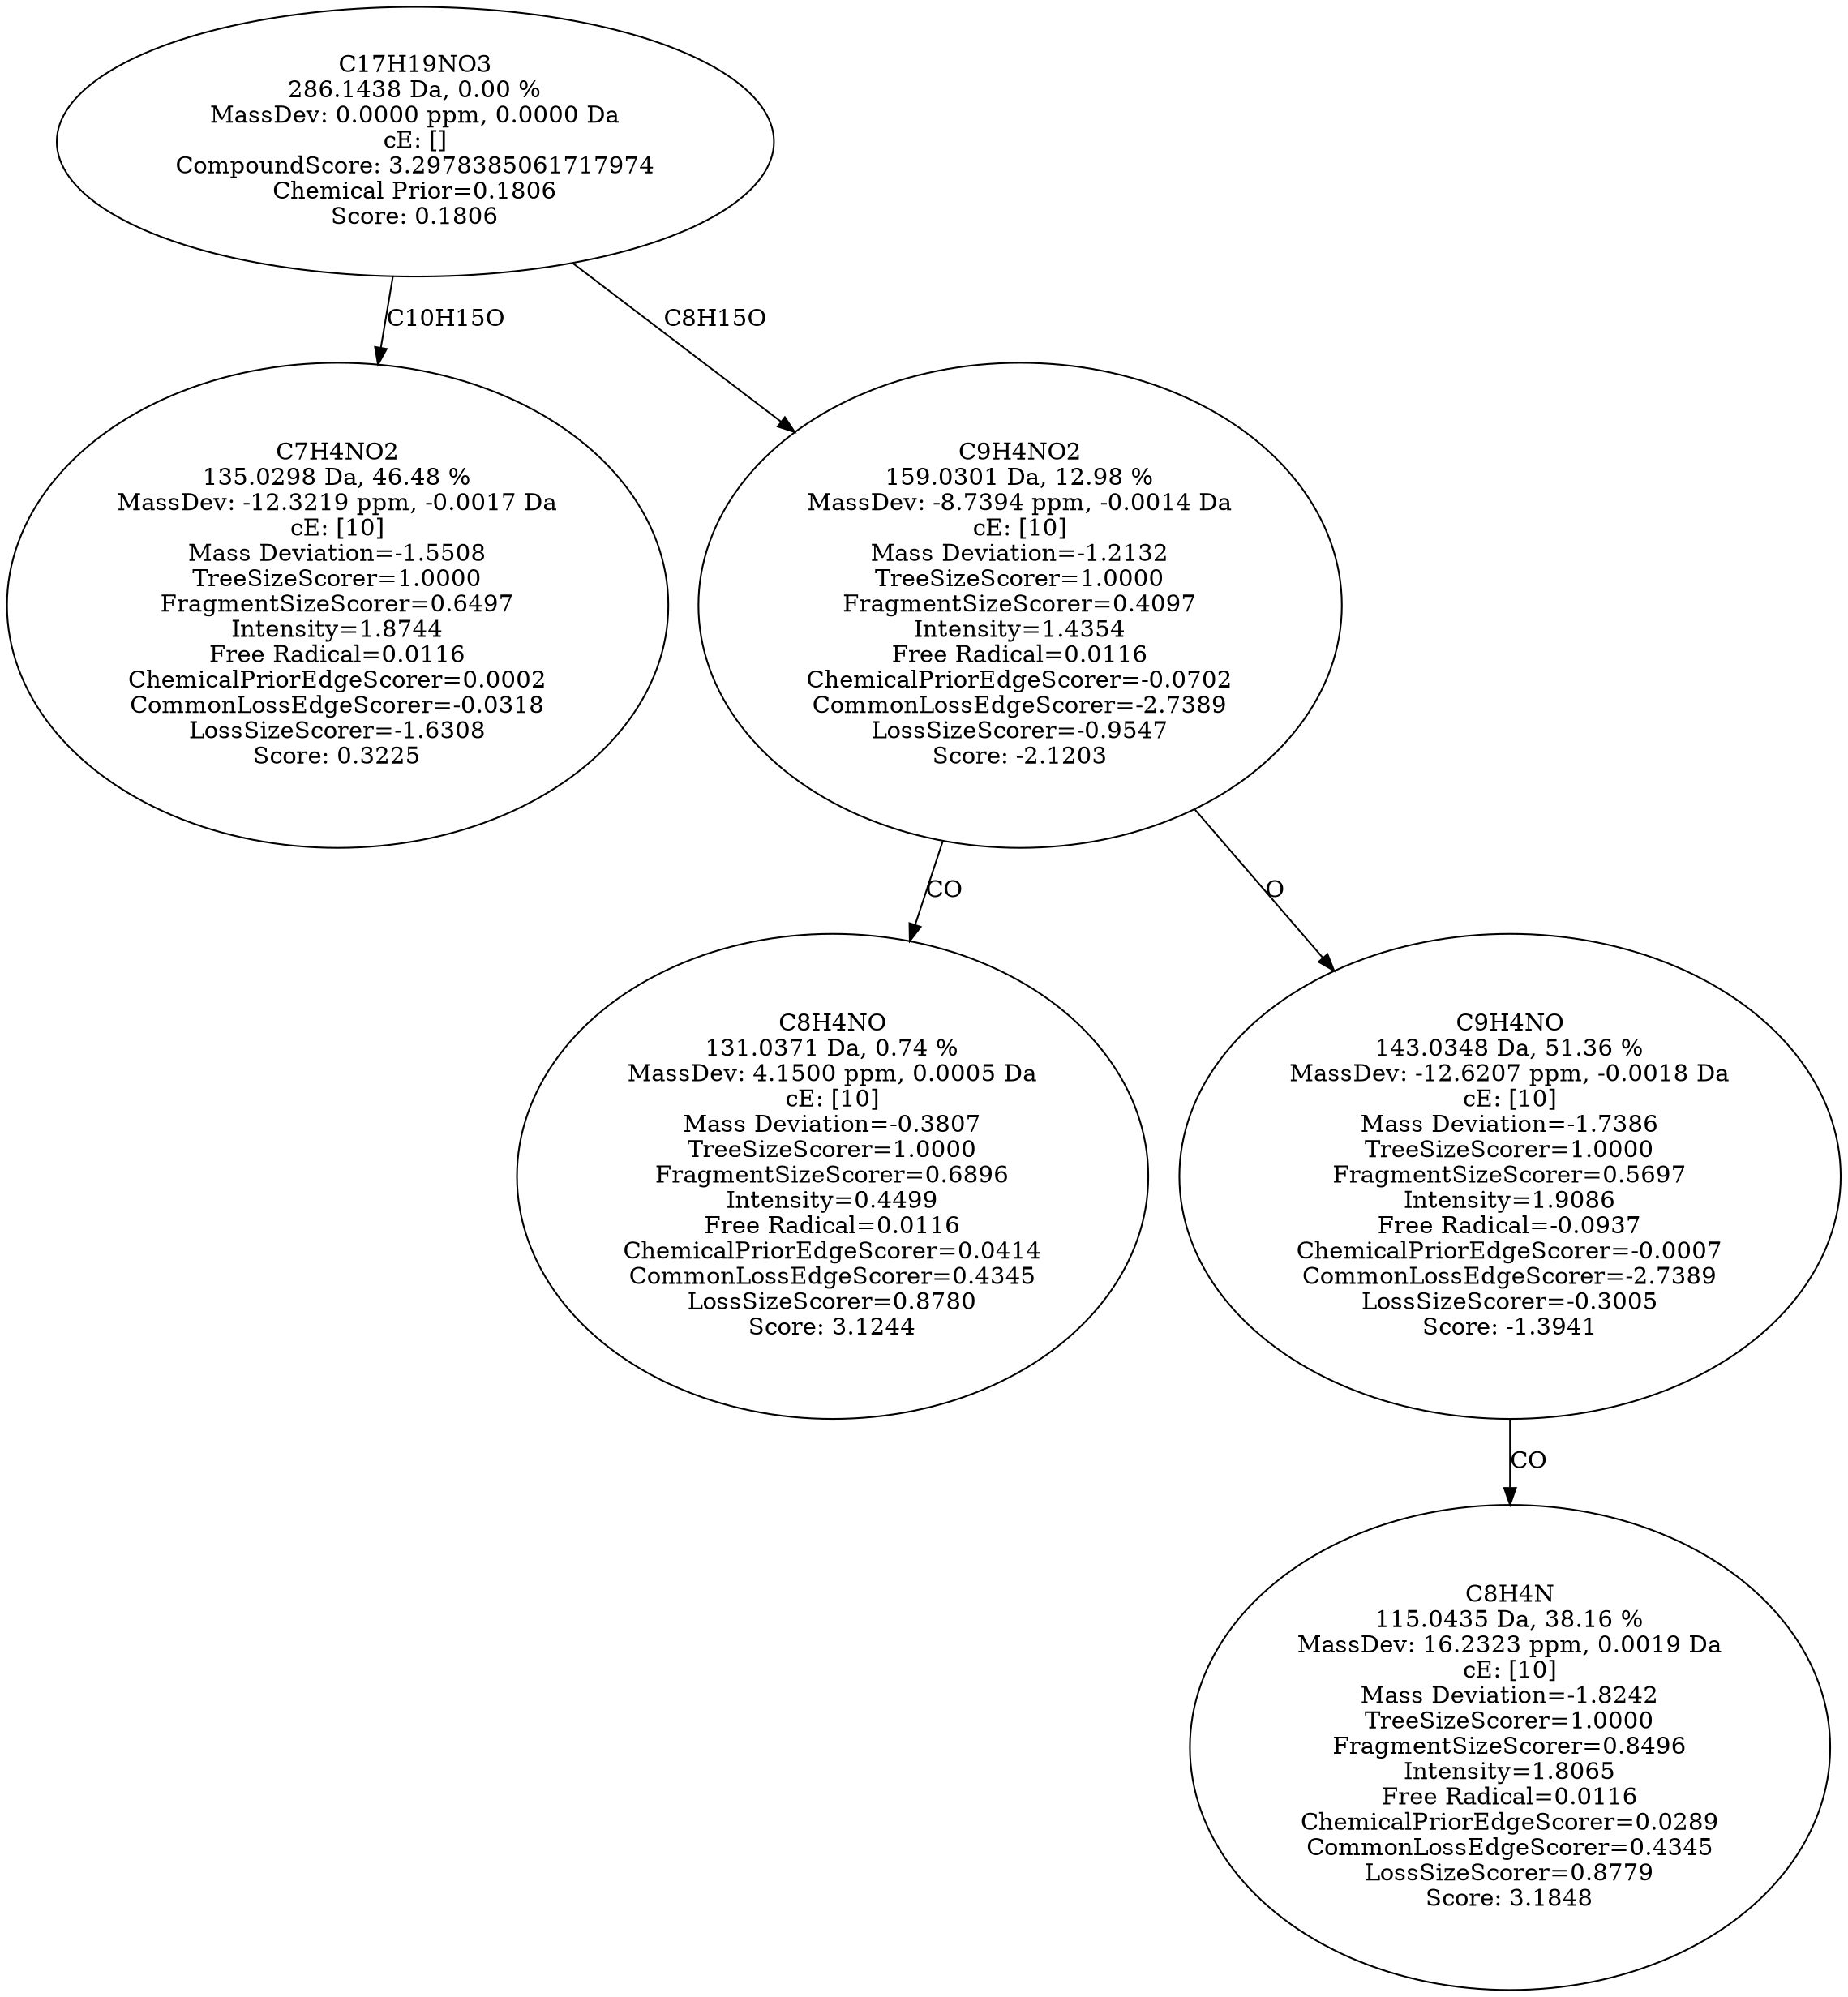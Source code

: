 strict digraph {
v1 [label="C7H4NO2\n135.0298 Da, 46.48 %\nMassDev: -12.3219 ppm, -0.0017 Da\ncE: [10]\nMass Deviation=-1.5508\nTreeSizeScorer=1.0000\nFragmentSizeScorer=0.6497\nIntensity=1.8744\nFree Radical=0.0116\nChemicalPriorEdgeScorer=0.0002\nCommonLossEdgeScorer=-0.0318\nLossSizeScorer=-1.6308\nScore: 0.3225"];
v2 [label="C8H4NO\n131.0371 Da, 0.74 %\nMassDev: 4.1500 ppm, 0.0005 Da\ncE: [10]\nMass Deviation=-0.3807\nTreeSizeScorer=1.0000\nFragmentSizeScorer=0.6896\nIntensity=0.4499\nFree Radical=0.0116\nChemicalPriorEdgeScorer=0.0414\nCommonLossEdgeScorer=0.4345\nLossSizeScorer=0.8780\nScore: 3.1244"];
v3 [label="C8H4N\n115.0435 Da, 38.16 %\nMassDev: 16.2323 ppm, 0.0019 Da\ncE: [10]\nMass Deviation=-1.8242\nTreeSizeScorer=1.0000\nFragmentSizeScorer=0.8496\nIntensity=1.8065\nFree Radical=0.0116\nChemicalPriorEdgeScorer=0.0289\nCommonLossEdgeScorer=0.4345\nLossSizeScorer=0.8779\nScore: 3.1848"];
v4 [label="C9H4NO\n143.0348 Da, 51.36 %\nMassDev: -12.6207 ppm, -0.0018 Da\ncE: [10]\nMass Deviation=-1.7386\nTreeSizeScorer=1.0000\nFragmentSizeScorer=0.5697\nIntensity=1.9086\nFree Radical=-0.0937\nChemicalPriorEdgeScorer=-0.0007\nCommonLossEdgeScorer=-2.7389\nLossSizeScorer=-0.3005\nScore: -1.3941"];
v5 [label="C9H4NO2\n159.0301 Da, 12.98 %\nMassDev: -8.7394 ppm, -0.0014 Da\ncE: [10]\nMass Deviation=-1.2132\nTreeSizeScorer=1.0000\nFragmentSizeScorer=0.4097\nIntensity=1.4354\nFree Radical=0.0116\nChemicalPriorEdgeScorer=-0.0702\nCommonLossEdgeScorer=-2.7389\nLossSizeScorer=-0.9547\nScore: -2.1203"];
v6 [label="C17H19NO3\n286.1438 Da, 0.00 %\nMassDev: 0.0000 ppm, 0.0000 Da\ncE: []\nCompoundScore: 3.2978385061717974\nChemical Prior=0.1806\nScore: 0.1806"];
v6 -> v1 [label="C10H15O"];
v5 -> v2 [label="CO"];
v4 -> v3 [label="CO"];
v5 -> v4 [label="O"];
v6 -> v5 [label="C8H15O"];
}